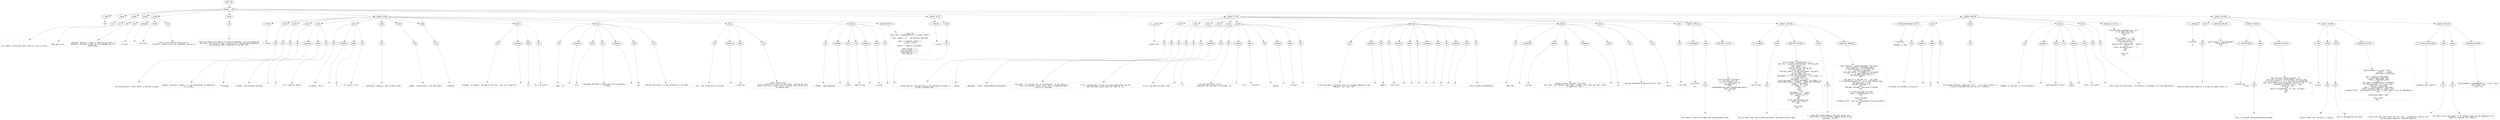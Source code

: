 digraph lpegNode {

node [fontname=Helvetica]
edge [style=dashed]

doc_0 [label="doc - 328"]


doc_0 -> { section_1}
{rank=same; section_1}

section_1 [label="section: 1-233"]


// END RANK doc_0

section_1 -> { header_2 prose_3 prose_4 prose_5 prose_6 prose_7 section_8 section_9 section_10 section_11 section_12}
{rank=same; header_2 prose_3 prose_4 prose_5 prose_6 prose_7 section_8 section_9 section_10 section_11 section_12}

header_2 [label="1 : Path"]

prose_3 [label="prose"]

prose_4 [label="prose"]

prose_5 [label="prose"]

prose_6 [label="prose"]

prose_7 [label="prose"]

section_8 [label="section: 20-69"]

section_9 [label="section: 70-72"]

section_10 [label="section: 73-124"]

section_11 [label="section: 199-233"]

section_12 [label="section: 234-293"]


// END RANK section_1

header_2 -> leaf_13
leaf_13  [color=Gray,shape=rectangle,fontname=Inconsolata,label="* Path"]
// END RANK header_2

prose_3 -> { raw_14}
{rank=same; raw_14}

raw_14 [label="raw"]


// END RANK prose_3

raw_14 -> leaf_15
leaf_15  [color=Gray,shape=rectangle,fontname=Inconsolata,label="


Let's make a little Path class that isn't just a string.
"]
// END RANK raw_14

prose_4 -> { raw_16}
{rank=same; raw_16}

raw_16 [label="raw"]


// END RANK prose_4

raw_16 -> leaf_17
leaf_17  [color=Gray,shape=rectangle,fontname=Inconsolata,label="
They need to be:
"]
// END RANK raw_16

prose_5 -> { raw_18}
{rank=same; raw_18}

raw_18 [label="raw"]


// END RANK prose_5

raw_18 -> leaf_19
leaf_19  [color=Gray,shape=rectangle,fontname=Inconsolata,label="
-  Immutable. Adding to a path or substituting within it
   produces a new path; a path can't be changed once it's
   established.
"]
// END RANK raw_18

prose_6 -> { raw_20 prespace_21 literal_22 raw_23}
{rank=same; raw_20 prespace_21 literal_22 raw_23}

raw_20 [label="raw"]

prespace_21 [label="prespace"]

literal_22 [label="literal"]

raw_23 [label="raw"]


// END RANK prose_6

raw_20 -> leaf_24
leaf_24  [color=Gray,shape=rectangle,fontname=Inconsolata,label="
-  Stringy. "]
// END RANK raw_20

prespace_21 -> leaf_25
leaf_25  [color=Gray,shape=rectangle,fontname=Inconsolata,label=" "]
// END RANK prespace_21

literal_22 -> leaf_26
leaf_26  [color=Gray,shape=rectangle,fontname=Inconsolata,label="tostring"]
// END RANK literal_22

raw_23 -> leaf_27
leaf_27  [color=Gray,shape=rectangle,fontname=Inconsolata,label=" gives us the literal string rep of
   the Path, __concat works (but immutably), and so on.
"]
// END RANK raw_23

prose_7 -> { raw_28}
{rank=same; raw_28}

raw_28 [label="raw"]


// END RANK prose_7

raw_28 -> leaf_29
leaf_29  [color=Gray,shape=rectangle,fontname=Inconsolata,label="
Paths are going to be heavily re-used and extended, first by Directories
and Files, and then we'll want to take a pass a making them grammatical
and extending their properties to the URI class.

"]
// END RANK raw_28

section_8 -> { header_30 prose_31 prose_32 prose_33 prose_34 prose_35 prose_36 prose_37 prose_38 prose_39 prose_40 prose_41 prose_42 codeblock_43}
{rank=same; header_30 prose_31 prose_32 prose_33 prose_34 prose_35 prose_36 prose_37 prose_38 prose_39 prose_40 prose_41 prose_42 codeblock_43}

header_30 [label="2 : Fields"]

prose_31 [label="prose"]

prose_32 [label="prose"]

prose_33 [label="prose"]

prose_34 [label="prose"]

prose_35 [label="prose"]

prose_36 [label="prose"]

prose_37 [label="prose"]

prose_38 [label="prose"]

prose_39 [label="prose"]

prose_40 [label="prose"]

prose_41 [label="prose"]

prose_42 [label="prose"]

codeblock_43 [label="code block 52-67"]


// END RANK section_8

header_30 -> leaf_44
leaf_44  [color=Gray,shape=rectangle,fontname=Inconsolata,label="** Fields"]
// END RANK header_30

prose_31 -> { raw_45}
{rank=same; raw_45}

raw_45 [label="raw"]


// END RANK prose_31

raw_45 -> leaf_46
leaf_46  [color=Gray,shape=rectangle,fontname=Inconsolata,label="

The array portion of Path tables is entirely strings.
"]
// END RANK raw_45

prose_32 -> { raw_47}
{rank=same; raw_47}

raw_47 [label="raw"]


// END RANK prose_32

raw_47 -> leaf_48
leaf_48  [color=Gray,shape=rectangle,fontname=Inconsolata,label="
Special characters, notably \"/\", are represented, by themselves,
as strings.
"]
// END RANK raw_47

prose_33 -> { raw_49}
{rank=same; raw_49}

raw_49 [label="raw"]


// END RANK prose_33

raw_49 -> leaf_50
leaf_50  [color=Gray,shape=rectangle,fontname=Inconsolata,label="
- Prototype
"]
// END RANK raw_49

prose_34 -> { raw_51 prespace_52 literal_53 raw_54}
{rank=same; raw_51 prespace_52 literal_53 raw_54}

raw_51 [label="raw"]

prespace_52 [label="prespace"]

literal_53 [label="literal"]

raw_54 [label="raw"]


// END RANK prose_34

raw_51 -> leaf_55
leaf_55  [color=Gray,shape=rectangle,fontname=Inconsolata,label="
  -  divider:  The dividing character,"]
// END RANK raw_51

prespace_52 -> leaf_56
leaf_56  [color=Gray,shape=rectangle,fontname=Inconsolata,label=" "]
// END RANK prespace_52

literal_53 -> leaf_57
leaf_57  [color=Gray,shape=rectangle,fontname=Inconsolata,label="/"]
// END RANK literal_53

raw_54 -> leaf_58
leaf_58  [color=Gray,shape=rectangle,fontname=Inconsolata,label=" in all sensible realms.
"]
// END RANK raw_54

prose_35 -> { raw_59 prespace_60 literal_61 raw_62}
{rank=same; raw_59 prespace_60 literal_61 raw_62}

raw_59 [label="raw"]

prespace_60 [label="prespace"]

literal_61 [label="literal"]

raw_62 [label="raw"]


// END RANK prose_35

raw_59 -> leaf_63
leaf_63  [color=Gray,shape=rectangle,fontname=Inconsolata,label="
  -  div_patt:  This is"]
// END RANK raw_59

prespace_60 -> leaf_64
leaf_64  [color=Gray,shape=rectangle,fontname=Inconsolata,label=" "]
// END RANK prespace_60

literal_61 -> leaf_65
leaf_65  [color=Gray,shape=rectangle,fontname=Inconsolata,label="%/"]
// END RANK literal_61

raw_62 -> leaf_66
leaf_66  [color=Gray,shape=rectangle,fontname=Inconsolata,label=", in a quirk of Lua.
"]
// END RANK raw_62

prose_36 -> { raw_67}
{rank=same; raw_67}

raw_67 [label="raw"]


// END RANK prose_36

raw_67 -> leaf_68
leaf_68  [color=Gray,shape=rectangle,fontname=Inconsolata,label="
  -  parent_dir, same_dir:  Not currently used.
"]
// END RANK raw_67

prose_37 -> { raw_69}
{rank=same; raw_69}

raw_69 [label="raw"]


// END RANK prose_37

raw_69 -> leaf_70
leaf_70  [color=Gray,shape=rectangle,fontname=Inconsolata,label="
  -  isPath:  Always equal to the Path table.
"]
// END RANK raw_69

prose_38 -> { raw_71}
{rank=same; raw_71}

raw_71 [label="raw"]


// END RANK prose_38

raw_71 -> leaf_72
leaf_72  [color=Gray,shape=rectangle,fontname=Inconsolata,label="
- Instance
"]
// END RANK raw_71

prose_39 -> { raw_73 prespace_74 literal_75 raw_76}
{rank=same; raw_73 prespace_74 literal_75 raw_76}

raw_73 [label="raw"]

prespace_74 [label="prespace"]

literal_75 [label="literal"]

raw_76 [label="raw"]


// END RANK prose_39

raw_73 -> leaf_77
leaf_77  [color=Gray,shape=rectangle,fontname=Inconsolata,label="
  -  filename:  If present, the name of the file.  This will always be
               "]
// END RANK raw_73

prespace_74 -> leaf_78
leaf_78  [color=Gray,shape=rectangle,fontname=Inconsolata,label=" "]
// END RANK prespace_74

literal_75 -> leaf_79
leaf_79  [color=Gray,shape=rectangle,fontname=Inconsolata,label="nil"]
// END RANK literal_75

raw_76 -> leaf_80
leaf_80  [color=Gray,shape=rectangle,fontname=Inconsolata,label=" for a directory.
"]
// END RANK raw_76

prose_40 -> { raw_81 prespace_82 literal_83 raw_84 prespace_85 bold_86 raw_87}
{rank=same; raw_81 prespace_82 literal_83 raw_84 prespace_85 bold_86 raw_87}

raw_81 [label="raw"]

prespace_82 [label="prespace"]

literal_83 [label="literal"]

raw_84 [label="raw"]

prespace_85 [label="prespace"]

bold_86 [label="bold"]

raw_87 [label="raw"]


// END RANK prose_40

raw_81 -> leaf_88
leaf_88  [color=Gray,shape=rectangle,fontname=Inconsolata,label="
  -  isDir:  If"]
// END RANK raw_81

prespace_82 -> leaf_89
leaf_89  [color=Gray,shape=rectangle,fontname=Inconsolata,label=" "]
// END RANK prespace_82

literal_83 -> leaf_90
leaf_90  [color=Gray,shape=rectangle,fontname=Inconsolata,label="true"]
// END RANK literal_83

raw_84 -> leaf_91
leaf_91  [color=Gray,shape=rectangle,fontname=Inconsolata,label=", indicates the Path is structured to be a directory.
        It does"]
// END RANK raw_84

prespace_85 -> leaf_92
leaf_92  [color=Gray,shape=rectangle,fontname=Inconsolata,label=" "]
// END RANK prespace_85

bold_86 -> leaf_93
leaf_93  [color=Gray,shape=rectangle,fontname=Inconsolata,label="not"]
// END RANK bold_86

raw_87 -> leaf_94
leaf_94  [color=Gray,shape=rectangle,fontname=Inconsolata,label=" indicate that there is a real directory at this path.
"]
// END RANK raw_87

prose_41 -> { raw_95 prespace_96 literal_97 raw_98}
{rank=same; raw_95 prespace_96 literal_97 raw_98}

raw_95 [label="raw"]

prespace_96 [label="prespace"]

literal_97 [label="literal"]

raw_98 [label="raw"]


// END RANK prose_41

raw_95 -> leaf_99
leaf_99  [color=Gray,shape=rectangle,fontname=Inconsolata,label="
  -  str:  The string form of the path. "]
// END RANK raw_95

prespace_96 -> leaf_100
leaf_100  [color=Gray,shape=rectangle,fontname=Inconsolata,label=" "]
// END RANK prespace_96

literal_97 -> leaf_101
leaf_101  [color=Gray,shape=rectangle,fontname=Inconsolata,label="__tostring"]
// END RANK literal_97

raw_98 -> leaf_102
leaf_102  [color=Gray,shape=rectangle,fontname=Inconsolata,label=" simply returns this,
           it is in-contract to read from this field.  Nothing but Path
           should write to it, which we won't enforce until we can do so
           at compile time.
"]
// END RANK raw_98

prose_42 -> { raw_103 prespace_104 literal_105 raw_106 prespace_107 literal_108 raw_109}
{rank=same; raw_103 prespace_104 literal_105 raw_106 prespace_107 literal_108 raw_109}

raw_103 [label="raw"]

prespace_104 [label="prespace"]

literal_105 [label="literal"]

raw_106 [label="raw"]

prespace_107 [label="prespace"]

literal_108 [label="literal"]

raw_109 [label="raw"]


// END RANK prose_42

raw_103 -> leaf_110
leaf_110  [color=Gray,shape=rectangle,fontname=Inconsolata,label="
- [ ] #todo   Check memoized"]
// END RANK raw_103

prespace_104 -> leaf_111
leaf_111  [color=Gray,shape=rectangle,fontname=Inconsolata,label=" "]
// END RANK prespace_104

literal_105 -> leaf_112
leaf_112  [color=Gray,shape=rectangle,fontname=Inconsolata,label="__Path"]
// END RANK literal_105

raw_106 -> leaf_113
leaf_113  [color=Gray,shape=rectangle,fontname=Inconsolata,label=" table during"]
// END RANK raw_106

prespace_107 -> leaf_114
leaf_114  [color=Gray,shape=rectangle,fontname=Inconsolata,label=" "]
// END RANK prespace_107

literal_108 -> leaf_115
leaf_115  [color=Gray,shape=rectangle,fontname=Inconsolata,label="__concat"]
// END RANK literal_108

raw_109 -> leaf_116
leaf_116  [color=Gray,shape=rectangle,fontname=Inconsolata,label=".
"]
// END RANK raw_109

codeblock_43 -> leaf_117
leaf_117  [color=Gray,shape=rectangle,fontname=Inconsolata,label="local new
local Path = setmetatable({}, {__index = Path})

local __Paths = {} -- one Path per real Path

local s = require \"status\" ()
s.angry = false

Path.it = require \"core/check\"

Path.divider = \"/\"
Path.div_patt = \"%/\"
Path.parent_dir = \"..\"
Path.same_dir = \".\""]
// END RANK codeblock_43

section_9 -> { header_118 prose_119}
{rank=same; header_118 prose_119}

header_118 [label="2 : Methods"]

prose_119 [label="prose"]


// END RANK section_9

header_118 -> leaf_120
leaf_120  [color=Gray,shape=rectangle,fontname=Inconsolata,label="
** __conca"]
// END RANK header_118

prose_119 -> { raw_121}
{rank=same; raw_121}

raw_121 [label="raw"]


// END RANK prose_119

raw_121 -> leaf_122
leaf_122  [color=Gray,shape=rectangle,fontname=Inconsolata,label="

"]
// END RANK raw_121

section_10 -> { header_123 prose_124 prose_125 prose_126 prose_127 prose_128 prose_129 prose_130 prose_131 prose_132 prose_133 section_134 section_135}
{rank=same; header_123 prose_124 prose_125 prose_126 prose_127 prose_128 prose_129 prose_130 prose_131 prose_132 prose_133 section_134 section_135}

header_123 [label="2 : __concat"]

prose_124 [label="prose"]

prose_125 [label="prose"]

prose_126 [label="prose"]

prose_127 [label="prose"]

prose_128 [label="prose"]

prose_129 [label="prose"]

prose_130 [label="prose"]

prose_131 [label="prose"]

prose_132 [label="prose"]

prose_133 [label="prose"]

section_134 [label="section: 108-124"]

section_135 [label="section: 125-198"]


// END RANK section_10

header_123 -> leaf_136
leaf_136  [color=Gray,shape=rectangle,fontname=Inconsolata,label="
Concat retu"]
// END RANK header_123

prose_124 -> { raw_137}
{rank=same; raw_137}

raw_137 [label="raw"]


// END RANK prose_124

raw_137 -> leaf_138
leaf_138  [color=Gray,shape=rectangle,fontname=Inconsolata,label="

Concat returns a new path that is the synthesis of either a
string or another path.
"]
// END RANK raw_137

prose_125 -> { raw_139}
{rank=same; raw_139}

raw_139 [label="raw"]


// END RANK prose_125

raw_139 -> leaf_140
leaf_140  [color=Gray,shape=rectangle,fontname=Inconsolata,label="
- params
"]
// END RANK raw_139

prose_126 -> { raw_141}
{rank=same; raw_141}

raw_141 [label="raw"]


// END RANK prose_126

raw_141 -> leaf_142
leaf_142  [color=Gray,shape=rectangle,fontname=Inconsolata,label="
  -  head_path:  A Path. Cloned before concatenation.
"]
// END RANK raw_141

prose_127 -> { raw_143}
{rank=same; raw_143}

raw_143 [label="raw"]


// END RANK prose_127

raw_143 -> leaf_144
leaf_144  [color=Gray,shape=rectangle,fontname=Inconsolata,label="
  -  tail_path:  If a String, this is concatenated.  If the result is
           not a structurally valid string, this is complained about
           and nil is returned.
"]
// END RANK raw_143

prose_128 -> { raw_145}
{rank=same; raw_145}

raw_145 [label="raw"]


// END RANK prose_128

raw_145 -> leaf_146
leaf_146  [color=Gray,shape=rectangle,fontname=Inconsolata,label="
           If it's another Path, we want to do the right thing, and not
           make developers guess what that might be, so:
"]
// END RANK raw_145

prose_129 -> { raw_147 prespace_148 bold_149 raw_150 prespace_151 literal_152 raw_153 prespace_154 literal_155 raw_156}
{rank=same; raw_147 prespace_148 bold_149 raw_150 prespace_151 literal_152 raw_153 prespace_154 literal_155 raw_156}

raw_147 [label="raw"]

prespace_148 [label="prespace"]

bold_149 [label="bold"]

raw_150 [label="raw"]

prespace_151 [label="prespace"]

literal_152 [label="literal"]

raw_153 [label="raw"]

prespace_154 [label="prespace"]

literal_155 [label="literal"]

raw_156 [label="raw"]


// END RANK prose_129

raw_147 -> leaf_157
leaf_157  [color=Gray,shape=rectangle,fontname=Inconsolata,label="
           If it's two absolute Paths, then"]
// END RANK raw_147

prespace_148 -> leaf_158
leaf_158  [color=Gray,shape=rectangle,fontname=Inconsolata,label=" "]
// END RANK prespace_148

bold_149 -> leaf_159
leaf_159  [color=Gray,shape=rectangle,fontname=Inconsolata,label="iff"]
// END RANK bold_149

raw_150 -> leaf_160
leaf_160  [color=Gray,shape=rectangle,fontname=Inconsolata,label=" the tail_path nests in the
           head_path, the tail_path is returned.  So"]
// END RANK raw_150

prespace_151 -> leaf_161
leaf_161  [color=Gray,shape=rectangle,fontname=Inconsolata,label=" "]
// END RANK prespace_151

literal_152 -> leaf_162
leaf_162  [color=Gray,shape=rectangle,fontname=Inconsolata,label="\"/usr/\" .. \"/usr/bin/\""]
// END RANK literal_152

raw_153 -> leaf_163
leaf_163  [color=Gray,shape=rectangle,fontname=Inconsolata,label="
           returns"]
// END RANK raw_153

prespace_154 -> leaf_164
leaf_164  [color=Gray,shape=rectangle,fontname=Inconsolata,label=" "]
// END RANK prespace_154

literal_155 -> leaf_165
leaf_165  [color=Gray,shape=rectangle,fontname=Inconsolata,label="\"/usr/bin\""]
// END RANK literal_155

raw_156 -> leaf_166
leaf_166  [color=Gray,shape=rectangle,fontname=Inconsolata,label=".
"]
// END RANK raw_156

prose_130 -> { raw_167 prespace_168 italic_169 raw_170 prespace_171 literal_172 raw_173 prespace_174 literal_175 raw_176 prespace_177 literal_178 raw_179}
{rank=same; raw_167 prespace_168 italic_169 raw_170 prespace_171 literal_172 raw_173 prespace_174 literal_175 raw_176 prespace_177 literal_178 raw_179}

raw_167 [label="raw"]

prespace_168 [label="prespace"]

italic_169 [label="italic"]

raw_170 [label="raw"]

prespace_171 [label="prespace"]

literal_172 [label="literal"]

raw_173 [label="raw"]

prespace_174 [label="prespace"]

literal_175 [label="literal"]

raw_176 [label="raw"]

prespace_177 [label="prespace"]

literal_178 [label="literal"]

raw_179 [label="raw"]


// END RANK prose_130

raw_167 -> leaf_180
leaf_180  [color=Gray,shape=rectangle,fontname=Inconsolata,label="
           If the tail_path is relative, then it's flexibly applied to the
           head_path. For a path that"]
// END RANK raw_167

prespace_168 -> leaf_181
leaf_181  [color=Gray,shape=rectangle,fontname=Inconsolata,label=" "]
// END RANK prespace_168

italic_169 -> leaf_182
leaf_182  [color=Gray,shape=rectangle,fontname=Inconsolata,label="doesn't"]
// END RANK italic_169

raw_170 -> leaf_183
leaf_183  [color=Gray,shape=rectangle,fontname=Inconsolata,label=" start with"]
// END RANK raw_170

prespace_171 -> leaf_184
leaf_184  [color=Gray,shape=rectangle,fontname=Inconsolata,label=" "]
// END RANK prespace_171

literal_172 -> leaf_185
leaf_185  [color=Gray,shape=rectangle,fontname=Inconsolata,label="."]
// END RANK literal_172

raw_173 -> leaf_186
leaf_186  [color=Gray,shape=rectangle,fontname=Inconsolata,label=","]
// END RANK raw_173

prespace_174 -> leaf_187
leaf_187  [color=Gray,shape=rectangle,fontname=Inconsolata,label=" "]
// END RANK prespace_174

literal_175 -> leaf_188
leaf_188  [color=Gray,shape=rectangle,fontname=Inconsolata,label=".."]
// END RANK literal_175

raw_176 -> leaf_189
leaf_189  [color=Gray,shape=rectangle,fontname=Inconsolata,label=", or"]
// END RANK raw_176

prespace_177 -> leaf_190
leaf_190  [color=Gray,shape=rectangle,fontname=Inconsolata,label=" "]
// END RANK prespace_177

literal_178 -> leaf_191
leaf_191  [color=Gray,shape=rectangle,fontname=Inconsolata,label="*"]
// END RANK literal_178

raw_179 -> leaf_192
leaf_192  [color=Gray,shape=rectangle,fontname=Inconsolata,label=",
           this is simple concatenation.
"]
// END RANK raw_179

prose_131 -> { raw_193 prespace_194 literal_195 raw_196 prespace_197 literal_198 raw_199}
{rank=same; raw_193 prespace_194 literal_195 raw_196 prespace_197 literal_198 raw_199}

raw_193 [label="raw"]

prespace_194 [label="prespace"]

literal_195 [label="literal"]

raw_196 [label="raw"]

prespace_197 [label="prespace"]

literal_198 [label="literal"]

raw_199 [label="raw"]


// END RANK prose_131

raw_193 -> leaf_200
leaf_200  [color=Gray,shape=rectangle,fontname=Inconsolata,label="
           Note that"]
// END RANK raw_193

prespace_194 -> leaf_201
leaf_201  [color=Gray,shape=rectangle,fontname=Inconsolata,label=" "]
// END RANK prespace_194

literal_195 -> leaf_202
leaf_202  [color=Gray,shape=rectangle,fontname=Inconsolata,label="__concat"]
// END RANK literal_195

raw_196 -> leaf_203
leaf_203  [color=Gray,shape=rectangle,fontname=Inconsolata,label=" refuses to make \"foo//bar\" from \"foo/\"
           and \"/bar\", and similarly won't make \"/foobar\" from \"/foo\" and \"bar\". Both
           of these will return"]
// END RANK raw_196

prespace_197 -> leaf_204
leaf_204  [color=Gray,shape=rectangle,fontname=Inconsolata,label=" "]
// END RANK prespace_197

literal_198 -> leaf_205
leaf_205  [color=Gray,shape=rectangle,fontname=Inconsolata,label="nil"]
// END RANK literal_198

raw_199 -> leaf_206
leaf_206  [color=Gray,shape=rectangle,fontname=Inconsolata,label=", and the malformed string as the error. #nyi


"]
// END RANK raw_199

prose_132 -> { raw_207}
{rank=same; raw_207}

raw_207 [label="raw"]


// END RANK prose_132

raw_207 -> leaf_208
leaf_208  [color=Gray,shape=rectangle,fontname=Inconsolata,label="
- return
"]
// END RANK raw_207

prose_133 -> { raw_209}
{rank=same; raw_209}

raw_209 [label="raw"]


// END RANK prose_133

raw_209 -> leaf_210
leaf_210  [color=Gray,shape=rectangle,fontname=Inconsolata,label="
  - A new Path.

"]
// END RANK raw_209

section_134 -> { header_211 prose_212 codeblock_213}
{rank=same; header_211 prose_212 codeblock_213}

header_211 [label="3 : clone(path)"]

prose_212 [label="prose"]

codeblock_213 [label="code block 112-122"]


// END RANK section_134

header_211 -> leaf_214
leaf_214  [color=Gray,shape=rectangle,fontname=Inconsolata,label="ble stolen.

#!l"]
// END RANK header_211

prose_212 -> { raw_215}
{rank=same; raw_215}

raw_215 [label="raw"]


// END RANK prose_212

raw_215 -> leaf_216
leaf_216  [color=Gray,shape=rectangle,fontname=Inconsolata,label="

This returns a copy of the path with the metatable stolen.
"]
// END RANK raw_215

codeblock_213 -> leaf_217
leaf_217  [color=Gray,shape=rectangle,fontname=Inconsolata,label="local function clone(path)
  local new_path = {}
  for k,v in pairs(path) do
    new_path[k] = v
  end
  setmetatable(new_path, getmetatable(path))
  return new_path
end
"]
// END RANK codeblock_213

section_135 -> { header_218 prose_219 codeblock_220 prose_221 codeblock_222}
{rank=same; header_218 prose_219 codeblock_220 prose_221 codeblock_222}

header_218 [label="3 : stringAwk"]

prose_219 [label="prose"]

codeblock_220 [label="code block 129-161"]

prose_221 [label="prose"]

codeblock_222 [label="code block 169-196"]


// END RANK section_135

header_218 -> leaf_223
leaf_223  [color=Gray,shape=rectangle,fontname=Inconsolata,label=" add to them."]
// END RANK header_218

prose_219 -> { raw_224}
{rank=same; raw_224}

raw_224 [label="raw"]


// END RANK prose_219

raw_224 -> leaf_225
leaf_225  [color=Gray,shape=rectangle,fontname=Inconsolata,label="

This is used twice, once to build new paths, and once to add to them.
"]
// END RANK raw_224

codeblock_220 -> leaf_226
leaf_226  [color=Gray,shape=rectangle,fontname=Inconsolata,label="local function stringAwk(path, str)
  local div, div_patt = Path.divider, Path.div_patt
  local phrase = \"\"
  local remain = str
    -- chew the string like Pac Man
  while remain  do
    local dir_index = string.find(remain, div_patt)
    if dir_index then
      -- add the handle minus div
      path[#path + 1] = string.sub(remain, 1, dir_index - 1)
      -- then the div
      path[#path + 1] = div
      local new_remain = string.sub(remain, dir_index + 1)
      assert(#new_remain < #remain, \"remain must decrease\")
      remain = new_remain
      if remain == \"\" then
        remain = nil
      end
    else
      -- file
      path[#path + 1] = remain
      path.filename = remain
      remain = nil
    end
  end
  if not path.filename then
    path.isDir = true
  end

  return path
end"]
// END RANK codeblock_220

prose_221 -> { raw_227}
{rank=same; raw_227}

raw_227 [label="raw"]


// END RANK prose_221

raw_227 -> leaf_228
leaf_228  [color=Gray,shape=rectangle,fontname=Inconsolata,label="
- [ ]  #todo add a guard against file-file and dir-dir
       interaction, if this actually happens enough to get
       annoying.  It will.
"]
// END RANK raw_227

codeblock_222 -> leaf_229
leaf_229  [color=Gray,shape=rectangle,fontname=Inconsolata,label="local function __concat(head_path, tail_path)
  local new_path = clone(head_path)
  if type(tail_path) == 'string' then
    -- use the stringbuilder
    local path_parts = stringAwk({}, tail_path)
    for _, v in ipairs(path_parts) do
      new_path[#new_path + 1] = v
    end

    new_path.str = new_path.str .. tail_path
    if string.sub(new_path.str, -1) == Path.divider then
      new_path.isDir = true
      new_path.filename = nil
    else
      new_path.filename = path_parts.filename
    end

    if __Paths[new_path.str] then
      return __Paths[new_path.str]
    end

    return new_path
  else
    s:complain(\"NYI\", \"can only concatenate string at present\")
  end
end"]
// END RANK codeblock_222

section_11 -> { header_230 prose_231 prose_232 prose_233 prose_234 codeblock_235}
{rank=same; header_230 prose_231 prose_232 prose_233 prose_234 codeblock_235}

header_230 [label="2 : Path.parentDir(path, dir)"]

prose_231 [label="prose"]

prose_232 [label="prose"]

prose_233 [label="prose"]

prose_234 [label="prose"]

codeblock_235 [label="code block 211-231"]


// END RANK section_11

header_230 -> leaf_236
leaf_236  [color=Gray,shape=rectangle,fontname=Inconsolata,label="l directory.

Example: if the"]
// END RANK header_230

prose_231 -> { raw_237 prespace_238 literal_239 raw_240}
{rank=same; raw_237 prespace_238 literal_239 raw_240}

raw_237 [label="raw"]

prespace_238 [label="prespace"]

literal_239 [label="literal"]

raw_240 [label="raw"]


// END RANK prose_231

raw_237 -> leaf_241
leaf_241  [color=Gray,shape=rectangle,fontname=Inconsolata,label="

Currently only accepts a string for"]
// END RANK raw_237

prespace_238 -> leaf_242
leaf_242  [color=Gray,shape=rectangle,fontname=Inconsolata,label=" "]
// END RANK prespace_238

literal_239 -> leaf_243
leaf_243  [color=Gray,shape=rectangle,fontname=Inconsolata,label="dir"]
// END RANK literal_239

raw_240 -> leaf_244
leaf_244  [color=Gray,shape=rectangle,fontname=Inconsolata,label=".
"]
// END RANK raw_240

prose_232 -> { raw_245}
{rank=same; raw_245}

raw_245 [label="raw"]


// END RANK prose_232

raw_245 -> leaf_246
leaf_246  [color=Gray,shape=rectangle,fontname=Inconsolata,label="
It proceeds backwards looking for \"dir\".  If it finds a match, it
returns a new path that has the full directory.
"]
// END RANK raw_245

prose_233 -> { raw_247 prespace_248 literal_249 raw_250 prespace_251 literal_252 raw_253}
{rank=same; raw_247 prespace_248 literal_249 raw_250 prespace_251 literal_252 raw_253}

raw_247 [label="raw"]

prespace_248 [label="prespace"]

literal_249 [label="literal"]

raw_250 [label="raw"]

prespace_251 [label="prespace"]

literal_252 [label="literal"]

raw_253 [label="raw"]


// END RANK prose_233

raw_247 -> leaf_254
leaf_254  [color=Gray,shape=rectangle,fontname=Inconsolata,label="
Example: if the path is \"/usr/local/bin/\","]
// END RANK raw_247

prespace_248 -> leaf_255
leaf_255  [color=Gray,shape=rectangle,fontname=Inconsolata,label=" "]
// END RANK prespace_248

literal_249 -> leaf_256
leaf_256  [color=Gray,shape=rectangle,fontname=Inconsolata,label="path:parentDir(\"local\")"]
// END RANK literal_249

raw_250 -> leaf_257
leaf_257  [color=Gray,shape=rectangle,fontname=Inconsolata,label=" will
return"]
// END RANK raw_250

prespace_251 -> leaf_258
leaf_258  [color=Gray,shape=rectangle,fontname=Inconsolata,label=" "]
// END RANK prespace_251

literal_252 -> leaf_259
leaf_259  [color=Gray,shape=rectangle,fontname=Inconsolata,label="Path \"/usr/local/\""]
// END RANK literal_252

raw_253 -> leaf_260
leaf_260  [color=Gray,shape=rectangle,fontname=Inconsolata,label=".
"]
// END RANK raw_253

prose_234 -> { raw_261}
{rank=same; raw_261}

raw_261 [label="raw"]


// END RANK prose_234

raw_261 -> leaf_262
leaf_262  [color=Gray,shape=rectangle,fontname=Inconsolata,label="
Only valid for directories.  If called on a filename, or if the subdirectory
"]
// END RANK raw_261

codeblock_235 -> leaf_263
leaf_263  [color=Gray,shape=rectangle,fontname=Inconsolata,label="function Path.parentDir(path, dir)
  if not path.isDir then
    return nil
  end

  for i = #path, 1, -1 do
    if path[i] == dir then
      local path_phrase = \"\"
      for j = 1, i do
        path_phrase = path_phrase .. path[j]
      end
      return new(path_phrase .. \"/\")
    end
  end

  return nil
end

"]
// END RANK codeblock_235

section_12 -> { header_264 prose_265 codeblock_266 section_267 section_268 section_269}
{rank=same; header_264 prose_265 codeblock_266 section_267 section_268 section_269}

header_264 [label="2 : __tostring"]

prose_265 [label="prose"]

codeblock_266 [label="code block 238-242"]

section_267 [label="section: 246-263"]

section_268 [label="section: 264-293"]

section_269 [label="section: 294-328"]


// END RANK section_12

header_264 -> leaf_270
leaf_270  [color=Gray,shape=rectangle,fontname=Inconsolata,label="e private.

#!"]
// END RANK header_264

prose_265 -> { raw_271}
{rank=same; raw_271}

raw_271 [label="raw"]


// END RANK prose_265

raw_271 -> leaf_272
leaf_272  [color=Gray,shape=rectangle,fontname=Inconsolata,label="

Since we always have a path as a string, we simply return it.
"]
// END RANK raw_271

codeblock_266 -> leaf_273
leaf_273  [color=Gray,shape=rectangle,fontname=Inconsolata,label="local function __tostring(path)
  return path.str
end"]
// END RANK codeblock_266

section_267 -> { header_274 prose_275 codeblock_276}
{rank=same; header_274 prose_275 codeblock_276}

header_274 [label="3 : fromString(str)"]

prose_275 [label="prose"]

codeblock_276 [label="code block 250-261"]


// END RANK section_267

header_274 -> leaf_277
leaf_277  [color=Gray,shape=rectangle,fontname=Inconsolata,label="catting then
		local"]
// END RANK header_274

prose_275 -> { raw_278}
{rank=same; raw_278}

raw_278 [label="raw"]


// END RANK prose_275

raw_278 -> leaf_279
leaf_279  [color=Gray,shape=rectangle,fontname=Inconsolata,label="

This is a builder function and hence private.
"]
// END RANK raw_278

codeblock_276 -> leaf_280
leaf_280  [color=Gray,shape=rectangle,fontname=Inconsolata,label="local function fromString(path, str)
  local div, div_patt = Path.divider, Path.div_patt
  if string.sub(str, 1, 1) ~= div and not catting then
    local msg = \"Paths must be absolute and start with \" .. div
    s:complain(\"validation error\", msg)
    return nil, msg
  else
    return stringAwk(path, str, div, div_patt)
  end
end"]
// END RANK codeblock_276

section_268 -> { header_281 prose_282 prose_283 codeblock_284}
{rank=same; header_281 prose_282 prose_283 codeblock_284}

header_281 [label="3 : new"]

prose_282 [label="prose"]

prose_283 [label="prose"]

codeblock_284 [label="code block 270-291"]


// END RANK section_268

header_281 -> leaf_285
leaf_285  [color=Gray,shape=rectangle,fontname=Inconsolata,label="unction "]
// END RANK header_281

prose_282 -> { raw_286}
{rank=same; raw_286}

raw_286 [label="raw"]


// END RANK prose_282

raw_286 -> leaf_287
leaf_287  [color=Gray,shape=rectangle,fontname=Inconsolata,label="

Builds a Path from, currently, a string.
"]
// END RANK raw_286

prose_283 -> { raw_288}
{rank=same; raw_288}

raw_288 [label="raw"]


// END RANK prose_283

raw_288 -> leaf_289
leaf_289  [color=Gray,shape=rectangle,fontname=Inconsolata,label="
This is the important use case.
"]
// END RANK raw_288

codeblock_284 -> leaf_290
leaf_290  [color=Gray,shape=rectangle,fontname=Inconsolata,label="local PathMeta = {__index = Path,
                  __concat = __concat,
                  __tostring = __tostring}

new  = function (path_seed)
  if __Paths[path_seed] then
    return __Paths[path_seed]
  end
  local path = setmetatable({}, PathMeta)
  if type(path_seed) == 'string' then
    path.str = path_seed
    path =  fromString(path, path_seed)
  elseif type(path_seed) == 'table' then
    s:complain(\"NYI\", 'construction from a Path or other table is not yet implemented')
  end

  __Paths[path_seed] = path

  return path
end"]
// END RANK codeblock_284

section_269 -> { header_291 prose_292 prose_293 codeblock_294}
{rank=same; header_291 prose_292 prose_293 codeblock_294}

header_291 [label="3 : Constructor and flag"]

prose_292 [label="prose"]

prose_293 [label="prose"]

codeblock_294 [label="code block 302-306"]


// END RANK section_269

header_291 -> leaf_295
leaf_295  [color=Gray,shape=rectangle,fontname=Inconsolata,label="produced from \"require\"."]
// END RANK header_291

prose_292 -> { raw_296}
{rank=same; raw_296}

raw_296 [label="raw"]


// END RANK prose_292

raw_296 -> leaf_297
leaf_297  [color=Gray,shape=rectangle,fontname=Inconsolata,label="

I think this does what I want for this class: it generates a Path on call,
and provides a table for reference equality.
"]
// END RANK raw_296

prose_293 -> { raw_298}
{rank=same; raw_298}

raw_298 [label="raw"]


// END RANK prose_293

raw_298 -> leaf_299
leaf_299  [color=Gray,shape=rectangle,fontname=Inconsolata,label="
The idea is that some aspect of an instance object can be compared to the
module as produced from \"require\".
"]
// END RANK raw_298

codeblock_294 -> leaf_300
leaf_300  [color=Gray,shape=rectangle,fontname=Inconsolata,label="local PathCall = setmetatable({}, {__call = new})
Path.isPath = new
return new"]
// END RANK codeblock_294


}
